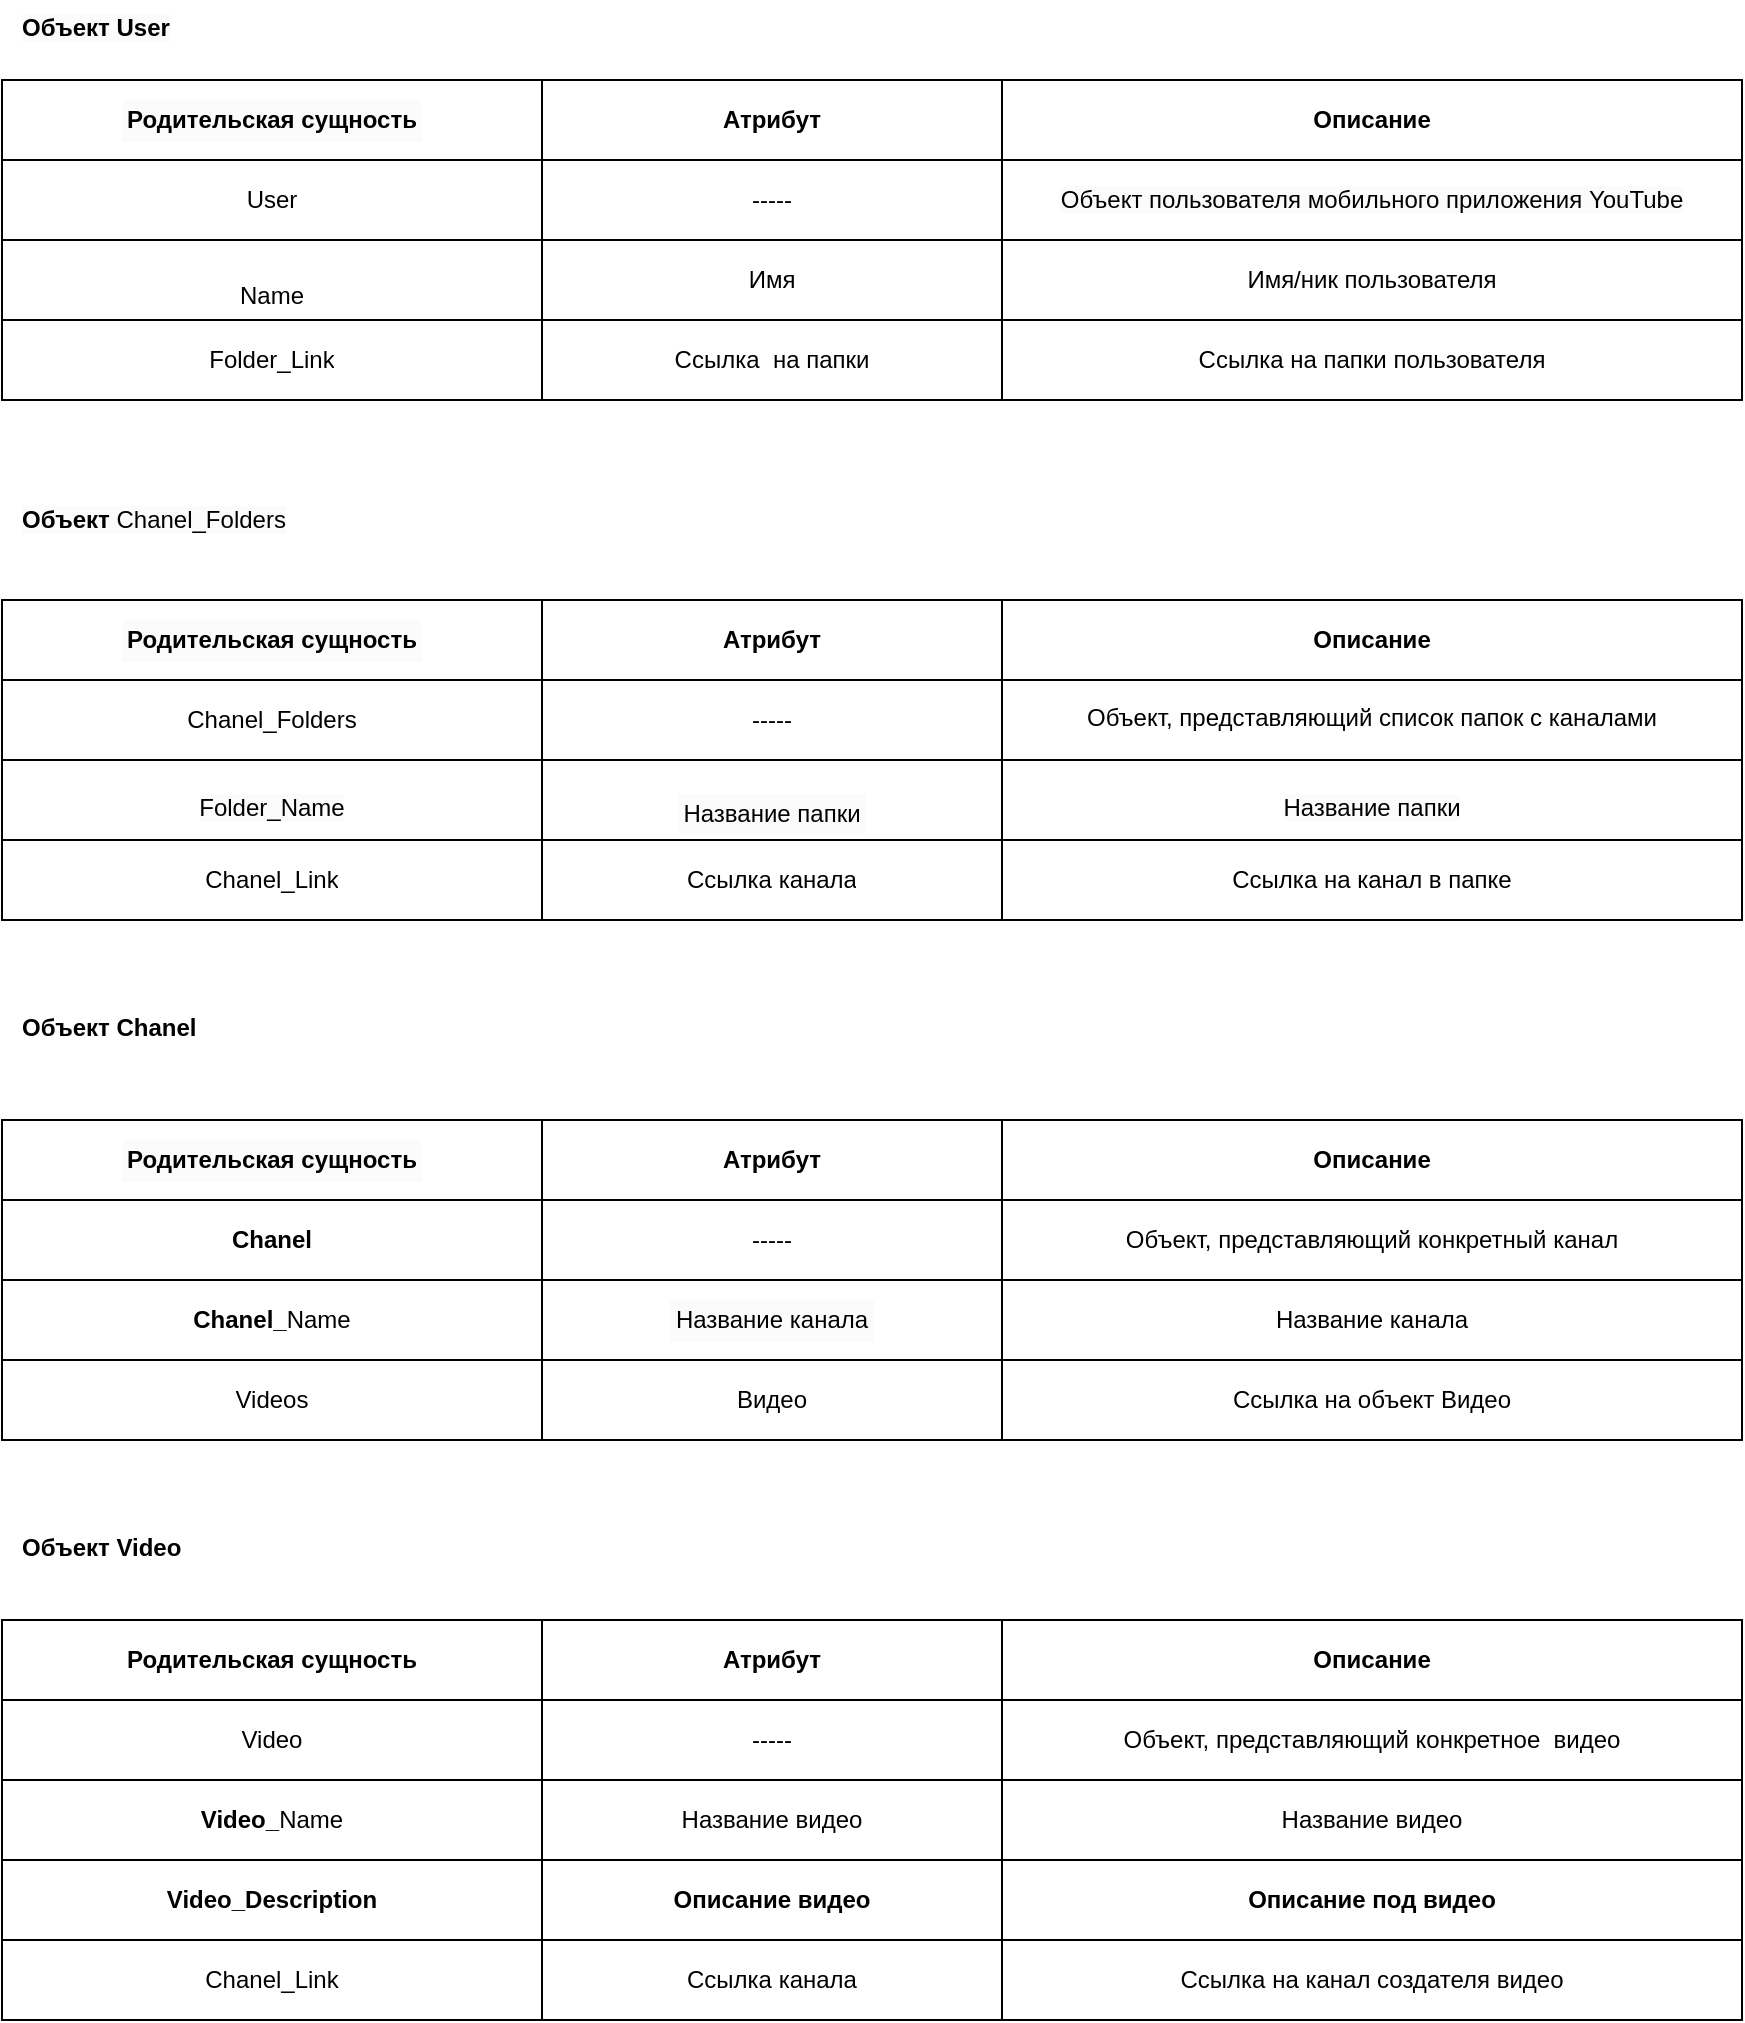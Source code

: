 <mxfile version="24.9.0">
  <diagram name="Страница — 1" id="p070dxP8Is9Z-vnADk26">
    <mxGraphModel dx="2074" dy="1127" grid="1" gridSize="10" guides="1" tooltips="1" connect="1" arrows="1" fold="1" page="1" pageScale="1" pageWidth="827" pageHeight="1169" math="0" shadow="0">
      <root>
        <mxCell id="0" />
        <mxCell id="1" parent="0" />
        <mxCell id="36PaBgcVKEWtEJvnA1RL-1" value="" style="shape=table;startSize=0;container=1;collapsible=0;childLayout=tableLayout;" parent="1" vertex="1">
          <mxGeometry x="70" y="80" width="870" height="160" as="geometry" />
        </mxCell>
        <mxCell id="36PaBgcVKEWtEJvnA1RL-2" value="" style="shape=tableRow;horizontal=0;startSize=0;swimlaneHead=0;swimlaneBody=0;strokeColor=inherit;top=0;left=0;bottom=0;right=0;collapsible=0;dropTarget=0;fillColor=none;points=[[0,0.5],[1,0.5]];portConstraint=eastwest;" parent="36PaBgcVKEWtEJvnA1RL-1" vertex="1">
          <mxGeometry width="870" height="40" as="geometry" />
        </mxCell>
        <mxCell id="36PaBgcVKEWtEJvnA1RL-3" value="&lt;meta charset=&quot;utf-8&quot;&gt;&lt;table style=&quot;forced-color-adjust: none; color: rgb(0, 0, 0); font-family: Helvetica; font-size: 12px; font-style: normal; font-variant-ligatures: normal; font-variant-caps: normal; font-weight: 400; letter-spacing: normal; orphans: 2; text-align: left; text-transform: none; widows: 2; word-spacing: 0px; -webkit-text-stroke-width: 0px; white-space: normal; background-color: rgb(251, 251, 251); text-decoration-thickness: initial; text-decoration-style: initial; text-decoration-color: initial;&quot;&gt;&lt;thead style=&quot;forced-color-adjust: none;&quot;&gt;&lt;tr style=&quot;forced-color-adjust: none;&quot;&gt;&lt;th style=&quot;forced-color-adjust: none;&quot;&gt;&lt;strong style=&quot;forced-color-adjust: none;&quot;&gt;Родительская сущность&lt;/strong&gt;&lt;/th&gt;&lt;/tr&gt;&lt;/thead&gt;&lt;/table&gt;" style="shape=partialRectangle;html=1;whiteSpace=wrap;connectable=0;strokeColor=inherit;overflow=hidden;fillColor=none;top=0;left=0;bottom=0;right=0;pointerEvents=1;" parent="36PaBgcVKEWtEJvnA1RL-2" vertex="1">
          <mxGeometry width="270" height="40" as="geometry">
            <mxRectangle width="270" height="40" as="alternateBounds" />
          </mxGeometry>
        </mxCell>
        <mxCell id="36PaBgcVKEWtEJvnA1RL-4" value="&lt;strong style=&quot;text-align: left;&quot;&gt;Атрибут&lt;/strong&gt;" style="shape=partialRectangle;html=1;whiteSpace=wrap;connectable=0;strokeColor=inherit;overflow=hidden;fillColor=none;top=0;left=0;bottom=0;right=0;pointerEvents=1;" parent="36PaBgcVKEWtEJvnA1RL-2" vertex="1">
          <mxGeometry x="270" width="230" height="40" as="geometry">
            <mxRectangle width="230" height="40" as="alternateBounds" />
          </mxGeometry>
        </mxCell>
        <mxCell id="36PaBgcVKEWtEJvnA1RL-5" value="&lt;strong style=&quot;text-align: left;&quot;&gt;Описание&lt;/strong&gt;" style="shape=partialRectangle;html=1;whiteSpace=wrap;connectable=0;strokeColor=inherit;overflow=hidden;fillColor=none;top=0;left=0;bottom=0;right=0;pointerEvents=1;" parent="36PaBgcVKEWtEJvnA1RL-2" vertex="1">
          <mxGeometry x="500" width="370" height="40" as="geometry">
            <mxRectangle width="370" height="40" as="alternateBounds" />
          </mxGeometry>
        </mxCell>
        <mxCell id="36PaBgcVKEWtEJvnA1RL-6" value="" style="shape=tableRow;horizontal=0;startSize=0;swimlaneHead=0;swimlaneBody=0;strokeColor=inherit;top=0;left=0;bottom=0;right=0;collapsible=0;dropTarget=0;fillColor=none;points=[[0,0.5],[1,0.5]];portConstraint=eastwest;" parent="36PaBgcVKEWtEJvnA1RL-1" vertex="1">
          <mxGeometry y="40" width="870" height="40" as="geometry" />
        </mxCell>
        <mxCell id="36PaBgcVKEWtEJvnA1RL-7" value="&lt;span style=&quot;text-align: left;&quot;&gt;User&lt;/span&gt;" style="shape=partialRectangle;html=1;whiteSpace=wrap;connectable=0;strokeColor=inherit;overflow=hidden;fillColor=none;top=0;left=0;bottom=0;right=0;pointerEvents=1;" parent="36PaBgcVKEWtEJvnA1RL-6" vertex="1">
          <mxGeometry width="270" height="40" as="geometry">
            <mxRectangle width="270" height="40" as="alternateBounds" />
          </mxGeometry>
        </mxCell>
        <mxCell id="36PaBgcVKEWtEJvnA1RL-8" value="-----" style="shape=partialRectangle;html=1;whiteSpace=wrap;connectable=0;strokeColor=inherit;overflow=hidden;fillColor=none;top=0;left=0;bottom=0;right=0;pointerEvents=1;" parent="36PaBgcVKEWtEJvnA1RL-6" vertex="1">
          <mxGeometry x="270" width="230" height="40" as="geometry">
            <mxRectangle width="230" height="40" as="alternateBounds" />
          </mxGeometry>
        </mxCell>
        <mxCell id="36PaBgcVKEWtEJvnA1RL-9" value="&lt;span style=&quot;color: rgb(0, 0, 0); font-family: Helvetica; font-size: 12px; font-style: normal; font-variant-ligatures: normal; font-variant-caps: normal; font-weight: 400; letter-spacing: normal; orphans: 2; text-align: left; text-indent: 0px; text-transform: none; widows: 2; word-spacing: 0px; -webkit-text-stroke-width: 0px; white-space: normal; background-color: rgb(251, 251, 251); text-decoration-thickness: initial; text-decoration-style: initial; text-decoration-color: initial; display: inline !important; float: none;&quot;&gt;Объект пользователя мобильного приложения YouTube&lt;/span&gt;" style="shape=partialRectangle;html=1;whiteSpace=wrap;connectable=0;strokeColor=inherit;overflow=hidden;fillColor=none;top=0;left=0;bottom=0;right=0;pointerEvents=1;" parent="36PaBgcVKEWtEJvnA1RL-6" vertex="1">
          <mxGeometry x="500" width="370" height="40" as="geometry">
            <mxRectangle width="370" height="40" as="alternateBounds" />
          </mxGeometry>
        </mxCell>
        <mxCell id="36PaBgcVKEWtEJvnA1RL-10" value="" style="shape=tableRow;horizontal=0;startSize=0;swimlaneHead=0;swimlaneBody=0;strokeColor=inherit;top=0;left=0;bottom=0;right=0;collapsible=0;dropTarget=0;fillColor=none;points=[[0,0.5],[1,0.5]];portConstraint=eastwest;" parent="36PaBgcVKEWtEJvnA1RL-1" vertex="1">
          <mxGeometry y="80" width="870" height="40" as="geometry" />
        </mxCell>
        <mxCell id="36PaBgcVKEWtEJvnA1RL-11" value="&lt;br&gt;&lt;div&gt;&lt;table&gt;&lt;tbody&gt;&lt;tr&gt;&lt;td&gt;Name&lt;/td&gt;&lt;/tr&gt;&lt;/tbody&gt;&lt;/table&gt;&lt;/div&gt;" style="shape=partialRectangle;html=1;whiteSpace=wrap;connectable=0;strokeColor=inherit;overflow=hidden;fillColor=none;top=0;left=0;bottom=0;right=0;pointerEvents=1;" parent="36PaBgcVKEWtEJvnA1RL-10" vertex="1">
          <mxGeometry width="270" height="40" as="geometry">
            <mxRectangle width="270" height="40" as="alternateBounds" />
          </mxGeometry>
        </mxCell>
        <mxCell id="36PaBgcVKEWtEJvnA1RL-12" value="&lt;table style=&quot;text-align: left;&quot;&gt;&lt;tbody&gt;&lt;tr&gt;&lt;td&gt;Имя&lt;br&gt;&lt;/td&gt;&lt;/tr&gt;&lt;/tbody&gt;&lt;/table&gt;" style="shape=partialRectangle;html=1;whiteSpace=wrap;connectable=0;strokeColor=inherit;overflow=hidden;fillColor=none;top=0;left=0;bottom=0;right=0;pointerEvents=1;" parent="36PaBgcVKEWtEJvnA1RL-10" vertex="1">
          <mxGeometry x="270" width="230" height="40" as="geometry">
            <mxRectangle width="230" height="40" as="alternateBounds" />
          </mxGeometry>
        </mxCell>
        <mxCell id="36PaBgcVKEWtEJvnA1RL-13" value="&lt;table style=&quot;text-align: left;&quot;&gt;&lt;tbody&gt;&lt;tr&gt;&lt;td&gt;Имя/ник пользователя&lt;/td&gt;&lt;/tr&gt;&lt;/tbody&gt;&lt;/table&gt;" style="shape=partialRectangle;html=1;whiteSpace=wrap;connectable=0;strokeColor=inherit;overflow=hidden;fillColor=none;top=0;left=0;bottom=0;right=0;pointerEvents=1;" parent="36PaBgcVKEWtEJvnA1RL-10" vertex="1">
          <mxGeometry x="500" width="370" height="40" as="geometry">
            <mxRectangle width="370" height="40" as="alternateBounds" />
          </mxGeometry>
        </mxCell>
        <mxCell id="36PaBgcVKEWtEJvnA1RL-14" value="" style="shape=tableRow;horizontal=0;startSize=0;swimlaneHead=0;swimlaneBody=0;strokeColor=inherit;top=0;left=0;bottom=0;right=0;collapsible=0;dropTarget=0;fillColor=none;points=[[0,0.5],[1,0.5]];portConstraint=eastwest;" parent="36PaBgcVKEWtEJvnA1RL-1" vertex="1">
          <mxGeometry y="120" width="870" height="40" as="geometry" />
        </mxCell>
        <mxCell id="36PaBgcVKEWtEJvnA1RL-15" value="&lt;span style=&quot;text-align: left;&quot;&gt;Folder_Link&lt;/span&gt;" style="shape=partialRectangle;html=1;whiteSpace=wrap;connectable=0;strokeColor=inherit;overflow=hidden;fillColor=none;top=0;left=0;bottom=0;right=0;pointerEvents=1;" parent="36PaBgcVKEWtEJvnA1RL-14" vertex="1">
          <mxGeometry width="270" height="40" as="geometry">
            <mxRectangle width="270" height="40" as="alternateBounds" />
          </mxGeometry>
        </mxCell>
        <mxCell id="36PaBgcVKEWtEJvnA1RL-16" value="&lt;span style=&quot;text-align: left;&quot;&gt;Ссылка&amp;nbsp; на папки&lt;/span&gt;" style="shape=partialRectangle;html=1;whiteSpace=wrap;connectable=0;strokeColor=inherit;overflow=hidden;fillColor=none;top=0;left=0;bottom=0;right=0;pointerEvents=1;" parent="36PaBgcVKEWtEJvnA1RL-14" vertex="1">
          <mxGeometry x="270" width="230" height="40" as="geometry">
            <mxRectangle width="230" height="40" as="alternateBounds" />
          </mxGeometry>
        </mxCell>
        <mxCell id="36PaBgcVKEWtEJvnA1RL-17" value="&lt;span style=&quot;text-align: left;&quot;&gt;Ссылка на папки пользователя&lt;/span&gt;" style="shape=partialRectangle;html=1;whiteSpace=wrap;connectable=0;strokeColor=inherit;overflow=hidden;fillColor=none;top=0;left=0;bottom=0;right=0;pointerEvents=1;" parent="36PaBgcVKEWtEJvnA1RL-14" vertex="1">
          <mxGeometry x="500" width="370" height="40" as="geometry">
            <mxRectangle width="370" height="40" as="alternateBounds" />
          </mxGeometry>
        </mxCell>
        <mxCell id="36PaBgcVKEWtEJvnA1RL-22" value="&lt;span style=&quot;color: rgb(0, 0, 0); font-family: Helvetica; font-size: 12px; font-style: normal; font-variant-ligatures: normal; font-variant-caps: normal; font-weight: 700; letter-spacing: normal; orphans: 2; text-align: left; text-indent: 0px; text-transform: none; widows: 2; word-spacing: 0px; -webkit-text-stroke-width: 0px; white-space: normal; background-color: rgb(251, 251, 251); text-decoration-thickness: initial; text-decoration-style: initial; text-decoration-color: initial; display: inline !important; float: none;&quot;&gt;Объект User&lt;/span&gt;&lt;br class=&quot;Apple-interchange-newline&quot;&gt;" style="text;whiteSpace=wrap;html=1;" parent="1" vertex="1">
          <mxGeometry x="77.5" y="40" width="110" height="30" as="geometry" />
        </mxCell>
        <mxCell id="36PaBgcVKEWtEJvnA1RL-23" value="" style="shape=table;startSize=0;container=1;collapsible=0;childLayout=tableLayout;movable=1;resizable=1;rotatable=1;deletable=1;editable=1;locked=0;connectable=1;" parent="1" vertex="1">
          <mxGeometry x="70" y="340" width="870" height="160" as="geometry" />
        </mxCell>
        <mxCell id="36PaBgcVKEWtEJvnA1RL-24" value="" style="shape=tableRow;horizontal=0;startSize=0;swimlaneHead=0;swimlaneBody=0;strokeColor=inherit;top=0;left=0;bottom=0;right=0;collapsible=0;dropTarget=0;fillColor=none;points=[[0,0.5],[1,0.5]];portConstraint=eastwest;movable=1;resizable=1;rotatable=1;deletable=1;editable=1;locked=0;connectable=1;" parent="36PaBgcVKEWtEJvnA1RL-23" vertex="1">
          <mxGeometry width="870" height="40" as="geometry" />
        </mxCell>
        <mxCell id="36PaBgcVKEWtEJvnA1RL-25" value="&lt;meta charset=&quot;utf-8&quot;&gt;&lt;table style=&quot;forced-color-adjust: none; color: rgb(0, 0, 0); font-family: Helvetica; font-size: 12px; font-style: normal; font-variant-ligatures: normal; font-variant-caps: normal; font-weight: 400; letter-spacing: normal; orphans: 2; text-align: left; text-transform: none; widows: 2; word-spacing: 0px; -webkit-text-stroke-width: 0px; white-space: normal; background-color: rgb(251, 251, 251); text-decoration-thickness: initial; text-decoration-style: initial; text-decoration-color: initial;&quot;&gt;&lt;thead style=&quot;forced-color-adjust: none;&quot;&gt;&lt;tr style=&quot;forced-color-adjust: none;&quot;&gt;&lt;th style=&quot;forced-color-adjust: none;&quot;&gt;&lt;strong style=&quot;forced-color-adjust: none;&quot;&gt;Родительская сущность&lt;/strong&gt;&lt;/th&gt;&lt;/tr&gt;&lt;/thead&gt;&lt;/table&gt;" style="shape=partialRectangle;html=1;whiteSpace=wrap;connectable=1;strokeColor=inherit;overflow=hidden;fillColor=none;top=0;left=0;bottom=0;right=0;pointerEvents=1;movable=1;resizable=1;rotatable=1;deletable=1;editable=1;locked=0;" parent="36PaBgcVKEWtEJvnA1RL-24" vertex="1">
          <mxGeometry width="270" height="40" as="geometry">
            <mxRectangle width="270" height="40" as="alternateBounds" />
          </mxGeometry>
        </mxCell>
        <mxCell id="36PaBgcVKEWtEJvnA1RL-26" value="&lt;strong style=&quot;text-align: left;&quot;&gt;Атрибут&lt;/strong&gt;" style="shape=partialRectangle;html=1;whiteSpace=wrap;connectable=1;strokeColor=inherit;overflow=hidden;fillColor=none;top=0;left=0;bottom=0;right=0;pointerEvents=1;movable=1;resizable=1;rotatable=1;deletable=1;editable=1;locked=0;" parent="36PaBgcVKEWtEJvnA1RL-24" vertex="1">
          <mxGeometry x="270" width="230" height="40" as="geometry">
            <mxRectangle width="230" height="40" as="alternateBounds" />
          </mxGeometry>
        </mxCell>
        <mxCell id="36PaBgcVKEWtEJvnA1RL-27" value="&lt;strong style=&quot;text-align: left;&quot;&gt;Описание&lt;/strong&gt;" style="shape=partialRectangle;html=1;whiteSpace=wrap;connectable=1;strokeColor=inherit;overflow=hidden;fillColor=none;top=0;left=0;bottom=0;right=0;pointerEvents=1;movable=1;resizable=1;rotatable=1;deletable=1;editable=1;locked=0;" parent="36PaBgcVKEWtEJvnA1RL-24" vertex="1">
          <mxGeometry x="500" width="370" height="40" as="geometry">
            <mxRectangle width="370" height="40" as="alternateBounds" />
          </mxGeometry>
        </mxCell>
        <mxCell id="36PaBgcVKEWtEJvnA1RL-28" value="" style="shape=tableRow;horizontal=0;startSize=0;swimlaneHead=0;swimlaneBody=0;strokeColor=inherit;top=0;left=0;bottom=0;right=0;collapsible=0;dropTarget=0;fillColor=none;points=[[0,0.5],[1,0.5]];portConstraint=eastwest;movable=1;resizable=1;rotatable=1;deletable=1;editable=1;locked=0;connectable=1;" parent="36PaBgcVKEWtEJvnA1RL-23" vertex="1">
          <mxGeometry y="40" width="870" height="40" as="geometry" />
        </mxCell>
        <mxCell id="36PaBgcVKEWtEJvnA1RL-29" value="&lt;span style=&quot;text-align: left;&quot;&gt;Chanel_Folders&lt;/span&gt;" style="shape=partialRectangle;html=1;whiteSpace=wrap;connectable=1;strokeColor=inherit;overflow=hidden;fillColor=none;top=0;left=0;bottom=0;right=0;pointerEvents=1;movable=1;resizable=1;rotatable=1;deletable=1;editable=1;locked=0;" parent="36PaBgcVKEWtEJvnA1RL-28" vertex="1">
          <mxGeometry width="270" height="40" as="geometry">
            <mxRectangle width="270" height="40" as="alternateBounds" />
          </mxGeometry>
        </mxCell>
        <mxCell id="36PaBgcVKEWtEJvnA1RL-30" value="-----" style="shape=partialRectangle;html=1;whiteSpace=wrap;connectable=1;strokeColor=inherit;overflow=hidden;fillColor=none;top=0;left=0;bottom=0;right=0;pointerEvents=1;movable=1;resizable=1;rotatable=1;deletable=1;editable=1;locked=0;" parent="36PaBgcVKEWtEJvnA1RL-28" vertex="1">
          <mxGeometry x="270" width="230" height="40" as="geometry">
            <mxRectangle width="230" height="40" as="alternateBounds" />
          </mxGeometry>
        </mxCell>
        <mxCell id="36PaBgcVKEWtEJvnA1RL-31" value="&lt;table style=&quot;&quot;&gt;&lt;tbody&gt;&lt;tr&gt;&lt;td&gt;Объект, представляющий список папок с каналами&lt;/td&gt;&lt;/tr&gt;&lt;tr&gt;&lt;/tr&gt;&lt;/tbody&gt;&lt;/table&gt;" style="shape=partialRectangle;html=1;whiteSpace=wrap;connectable=1;strokeColor=inherit;overflow=hidden;fillColor=none;top=0;left=0;bottom=0;right=0;pointerEvents=1;align=center;movable=1;resizable=1;rotatable=1;deletable=1;editable=1;locked=0;" parent="36PaBgcVKEWtEJvnA1RL-28" vertex="1">
          <mxGeometry x="500" width="370" height="40" as="geometry">
            <mxRectangle width="370" height="40" as="alternateBounds" />
          </mxGeometry>
        </mxCell>
        <mxCell id="36PaBgcVKEWtEJvnA1RL-32" value="" style="shape=tableRow;horizontal=0;startSize=0;swimlaneHead=0;swimlaneBody=0;strokeColor=inherit;top=0;left=0;bottom=0;right=0;collapsible=0;dropTarget=0;fillColor=none;points=[[0,0.5],[1,0.5]];portConstraint=eastwest;movable=1;resizable=1;rotatable=1;deletable=1;editable=1;locked=0;connectable=1;" parent="36PaBgcVKEWtEJvnA1RL-23" vertex="1">
          <mxGeometry y="80" width="870" height="40" as="geometry" />
        </mxCell>
        <mxCell id="36PaBgcVKEWtEJvnA1RL-33" value="&#xa;&lt;span style=&quot;color: rgb(0, 0, 0); font-family: Helvetica; font-size: 12px; font-style: normal; font-variant-ligatures: normal; font-variant-caps: normal; font-weight: 400; letter-spacing: normal; orphans: 2; text-align: left; text-indent: 0px; text-transform: none; widows: 2; word-spacing: 0px; -webkit-text-stroke-width: 0px; white-space: normal; background-color: rgb(251, 251, 251); text-decoration-thickness: initial; text-decoration-style: initial; text-decoration-color: initial; display: inline !important; float: none;&quot;&gt;Folder_Name&lt;/span&gt;&#xa;&#xa;" style="shape=partialRectangle;html=1;whiteSpace=wrap;connectable=1;strokeColor=inherit;overflow=hidden;fillColor=none;top=0;left=0;bottom=0;right=0;pointerEvents=1;movable=1;resizable=1;rotatable=1;deletable=1;editable=1;locked=0;" parent="36PaBgcVKEWtEJvnA1RL-32" vertex="1">
          <mxGeometry width="270" height="40" as="geometry">
            <mxRectangle width="270" height="40" as="alternateBounds" />
          </mxGeometry>
        </mxCell>
        <mxCell id="36PaBgcVKEWtEJvnA1RL-34" value="&#xa;&lt;table style=&quot;forced-color-adjust: none; color: rgb(0, 0, 0); font-family: Helvetica; font-size: 12px; font-style: normal; font-variant-ligatures: normal; font-variant-caps: normal; font-weight: 400; letter-spacing: normal; orphans: 2; text-transform: none; widows: 2; word-spacing: 0px; -webkit-text-stroke-width: 0px; white-space: normal; background-color: rgb(251, 251, 251); text-decoration-thickness: initial; text-decoration-style: initial; text-decoration-color: initial; text-align: left;&quot;&gt;&lt;tbody style=&quot;forced-color-adjust: none;&quot;&gt;&lt;tr style=&quot;forced-color-adjust: none;&quot;&gt;&lt;td style=&quot;forced-color-adjust: none;&quot;&gt;Название папки&lt;/td&gt;&lt;/tr&gt;&lt;/tbody&gt;&lt;/table&gt;&#xa;&#xa;" style="shape=partialRectangle;html=1;whiteSpace=wrap;connectable=1;strokeColor=inherit;overflow=hidden;fillColor=none;top=0;left=0;bottom=0;right=0;pointerEvents=1;movable=1;resizable=1;rotatable=1;deletable=1;editable=1;locked=0;" parent="36PaBgcVKEWtEJvnA1RL-32" vertex="1">
          <mxGeometry x="270" width="230" height="40" as="geometry">
            <mxRectangle width="230" height="40" as="alternateBounds" />
          </mxGeometry>
        </mxCell>
        <mxCell id="36PaBgcVKEWtEJvnA1RL-35" value="&#xa;&lt;span style=&quot;color: rgb(0, 0, 0); font-family: Helvetica; font-size: 12px; font-style: normal; font-variant-ligatures: normal; font-variant-caps: normal; font-weight: 400; letter-spacing: normal; orphans: 2; text-align: left; text-indent: 0px; text-transform: none; widows: 2; word-spacing: 0px; -webkit-text-stroke-width: 0px; white-space: normal; background-color: rgb(251, 251, 251); text-decoration-thickness: initial; text-decoration-style: initial; text-decoration-color: initial; display: inline !important; float: none;&quot;&gt;Название папки&lt;/span&gt;&#xa;&#xa;" style="shape=partialRectangle;html=1;whiteSpace=wrap;connectable=1;strokeColor=inherit;overflow=hidden;fillColor=none;top=0;left=0;bottom=0;right=0;pointerEvents=1;movable=1;resizable=1;rotatable=1;deletable=1;editable=1;locked=0;" parent="36PaBgcVKEWtEJvnA1RL-32" vertex="1">
          <mxGeometry x="500" width="370" height="40" as="geometry">
            <mxRectangle width="370" height="40" as="alternateBounds" />
          </mxGeometry>
        </mxCell>
        <mxCell id="36PaBgcVKEWtEJvnA1RL-40" value="" style="shape=tableRow;horizontal=0;startSize=0;swimlaneHead=0;swimlaneBody=0;strokeColor=inherit;top=0;left=0;bottom=0;right=0;collapsible=0;dropTarget=0;fillColor=none;points=[[0,0.5],[1,0.5]];portConstraint=eastwest;movable=1;resizable=1;rotatable=1;deletable=1;editable=1;locked=0;connectable=1;" parent="36PaBgcVKEWtEJvnA1RL-23" vertex="1">
          <mxGeometry y="120" width="870" height="40" as="geometry" />
        </mxCell>
        <mxCell id="36PaBgcVKEWtEJvnA1RL-41" value="&lt;span style=&quot;text-align: left;&quot;&gt;Chanel_Link&lt;/span&gt;" style="shape=partialRectangle;html=1;whiteSpace=wrap;connectable=1;strokeColor=inherit;overflow=hidden;fillColor=none;top=0;left=0;bottom=0;right=0;pointerEvents=1;movable=1;resizable=1;rotatable=1;deletable=1;editable=1;locked=0;" parent="36PaBgcVKEWtEJvnA1RL-40" vertex="1">
          <mxGeometry width="270" height="40" as="geometry">
            <mxRectangle width="270" height="40" as="alternateBounds" />
          </mxGeometry>
        </mxCell>
        <mxCell id="36PaBgcVKEWtEJvnA1RL-42" value="&lt;span style=&quot;text-align: left;&quot;&gt;Ссылка канала&lt;/span&gt;" style="shape=partialRectangle;html=1;whiteSpace=wrap;connectable=1;strokeColor=inherit;overflow=hidden;fillColor=none;top=0;left=0;bottom=0;right=0;pointerEvents=1;movable=1;resizable=1;rotatable=1;deletable=1;editable=1;locked=0;" parent="36PaBgcVKEWtEJvnA1RL-40" vertex="1">
          <mxGeometry x="270" width="230" height="40" as="geometry">
            <mxRectangle width="230" height="40" as="alternateBounds" />
          </mxGeometry>
        </mxCell>
        <mxCell id="36PaBgcVKEWtEJvnA1RL-43" value="&lt;span style=&quot;text-align: left;&quot;&gt;Ссылка на канал в папке&lt;/span&gt;" style="shape=partialRectangle;html=1;whiteSpace=wrap;connectable=1;strokeColor=inherit;overflow=hidden;fillColor=none;top=0;left=0;bottom=0;right=0;pointerEvents=1;movable=1;resizable=1;rotatable=1;deletable=1;editable=1;locked=0;" parent="36PaBgcVKEWtEJvnA1RL-40" vertex="1">
          <mxGeometry x="500" width="370" height="40" as="geometry">
            <mxRectangle width="370" height="40" as="alternateBounds" />
          </mxGeometry>
        </mxCell>
        <mxCell id="36PaBgcVKEWtEJvnA1RL-44" value="&lt;h4 style=&quot;forced-color-adjust: none; color: rgb(0, 0, 0); font-family: Helvetica; font-size: 12px; font-style: normal; font-variant-ligatures: normal; font-variant-caps: normal; letter-spacing: normal; orphans: 2; text-align: left; text-indent: 0px; text-transform: none; widows: 2; word-spacing: 0px; -webkit-text-stroke-width: 0px; white-space: normal; background-color: rgb(251, 251, 251); text-decoration-thickness: initial; text-decoration-style: initial; text-decoration-color: initial;&quot;&gt;Объект&amp;nbsp;&lt;span style=&quot;background-color: initial; font-weight: normal;&quot;&gt;Chanel_Folders&lt;/span&gt;&lt;/h4&gt;" style="text;whiteSpace=wrap;html=1;fontFamily=Helvetica;fontSize=12;fontColor=default;" parent="1" vertex="1">
          <mxGeometry x="77.5" y="270" width="130" height="30" as="geometry" />
        </mxCell>
        <mxCell id="36PaBgcVKEWtEJvnA1RL-45" value="" style="shape=table;startSize=0;container=1;collapsible=0;childLayout=tableLayout;" parent="1" vertex="1">
          <mxGeometry x="70" y="600" width="870" height="160" as="geometry" />
        </mxCell>
        <mxCell id="36PaBgcVKEWtEJvnA1RL-46" value="" style="shape=tableRow;horizontal=0;startSize=0;swimlaneHead=0;swimlaneBody=0;strokeColor=inherit;top=0;left=0;bottom=0;right=0;collapsible=0;dropTarget=0;fillColor=none;points=[[0,0.5],[1,0.5]];portConstraint=eastwest;" parent="36PaBgcVKEWtEJvnA1RL-45" vertex="1">
          <mxGeometry width="870" height="40" as="geometry" />
        </mxCell>
        <mxCell id="36PaBgcVKEWtEJvnA1RL-47" value="&lt;meta charset=&quot;utf-8&quot;&gt;&lt;table style=&quot;forced-color-adjust: none; color: rgb(0, 0, 0); font-family: Helvetica; font-size: 12px; font-style: normal; font-variant-ligatures: normal; font-variant-caps: normal; font-weight: 400; letter-spacing: normal; orphans: 2; text-align: left; text-transform: none; widows: 2; word-spacing: 0px; -webkit-text-stroke-width: 0px; white-space: normal; background-color: rgb(251, 251, 251); text-decoration-thickness: initial; text-decoration-style: initial; text-decoration-color: initial;&quot;&gt;&lt;thead style=&quot;forced-color-adjust: none;&quot;&gt;&lt;tr style=&quot;forced-color-adjust: none;&quot;&gt;&lt;th style=&quot;forced-color-adjust: none;&quot;&gt;&lt;strong style=&quot;forced-color-adjust: none;&quot;&gt;Родительская сущность&lt;/strong&gt;&lt;/th&gt;&lt;/tr&gt;&lt;/thead&gt;&lt;/table&gt;" style="shape=partialRectangle;html=1;whiteSpace=wrap;connectable=0;strokeColor=inherit;overflow=hidden;fillColor=none;top=0;left=0;bottom=0;right=0;pointerEvents=1;" parent="36PaBgcVKEWtEJvnA1RL-46" vertex="1">
          <mxGeometry width="270" height="40" as="geometry">
            <mxRectangle width="270" height="40" as="alternateBounds" />
          </mxGeometry>
        </mxCell>
        <mxCell id="36PaBgcVKEWtEJvnA1RL-48" value="&lt;strong style=&quot;text-align: left;&quot;&gt;Атрибут&lt;/strong&gt;" style="shape=partialRectangle;html=1;whiteSpace=wrap;connectable=0;strokeColor=inherit;overflow=hidden;fillColor=none;top=0;left=0;bottom=0;right=0;pointerEvents=1;" parent="36PaBgcVKEWtEJvnA1RL-46" vertex="1">
          <mxGeometry x="270" width="230" height="40" as="geometry">
            <mxRectangle width="230" height="40" as="alternateBounds" />
          </mxGeometry>
        </mxCell>
        <mxCell id="36PaBgcVKEWtEJvnA1RL-49" value="&lt;strong style=&quot;text-align: left;&quot;&gt;Описание&lt;/strong&gt;" style="shape=partialRectangle;html=1;whiteSpace=wrap;connectable=0;strokeColor=inherit;overflow=hidden;fillColor=none;top=0;left=0;bottom=0;right=0;pointerEvents=1;" parent="36PaBgcVKEWtEJvnA1RL-46" vertex="1">
          <mxGeometry x="500" width="370" height="40" as="geometry">
            <mxRectangle width="370" height="40" as="alternateBounds" />
          </mxGeometry>
        </mxCell>
        <mxCell id="36PaBgcVKEWtEJvnA1RL-50" value="" style="shape=tableRow;horizontal=0;startSize=0;swimlaneHead=0;swimlaneBody=0;strokeColor=inherit;top=0;left=0;bottom=0;right=0;collapsible=0;dropTarget=0;fillColor=none;points=[[0,0.5],[1,0.5]];portConstraint=eastwest;" parent="36PaBgcVKEWtEJvnA1RL-45" vertex="1">
          <mxGeometry y="40" width="870" height="40" as="geometry" />
        </mxCell>
        <mxCell id="36PaBgcVKEWtEJvnA1RL-51" value="&lt;b style=&quot;text-align: left;&quot;&gt;Chanel&lt;/b&gt;" style="shape=partialRectangle;html=1;whiteSpace=wrap;connectable=0;strokeColor=inherit;overflow=hidden;fillColor=none;top=0;left=0;bottom=0;right=0;pointerEvents=1;" parent="36PaBgcVKEWtEJvnA1RL-50" vertex="1">
          <mxGeometry width="270" height="40" as="geometry">
            <mxRectangle width="270" height="40" as="alternateBounds" />
          </mxGeometry>
        </mxCell>
        <mxCell id="36PaBgcVKEWtEJvnA1RL-52" value="-----" style="shape=partialRectangle;html=1;whiteSpace=wrap;connectable=0;strokeColor=inherit;overflow=hidden;fillColor=none;top=0;left=0;bottom=0;right=0;pointerEvents=1;" parent="36PaBgcVKEWtEJvnA1RL-50" vertex="1">
          <mxGeometry x="270" width="230" height="40" as="geometry">
            <mxRectangle width="230" height="40" as="alternateBounds" />
          </mxGeometry>
        </mxCell>
        <mxCell id="36PaBgcVKEWtEJvnA1RL-53" value="&lt;span style=&quot;text-align: left;&quot;&gt;Объект, представляющий конкретный канал&lt;/span&gt;" style="shape=partialRectangle;html=1;whiteSpace=wrap;connectable=0;strokeColor=inherit;overflow=hidden;fillColor=none;top=0;left=0;bottom=0;right=0;pointerEvents=1;align=center;" parent="36PaBgcVKEWtEJvnA1RL-50" vertex="1">
          <mxGeometry x="500" width="370" height="40" as="geometry">
            <mxRectangle width="370" height="40" as="alternateBounds" />
          </mxGeometry>
        </mxCell>
        <mxCell id="36PaBgcVKEWtEJvnA1RL-58" value="" style="shape=tableRow;horizontal=0;startSize=0;swimlaneHead=0;swimlaneBody=0;strokeColor=inherit;top=0;left=0;bottom=0;right=0;collapsible=0;dropTarget=0;fillColor=none;points=[[0,0.5],[1,0.5]];portConstraint=eastwest;" parent="36PaBgcVKEWtEJvnA1RL-45" vertex="1">
          <mxGeometry y="80" width="870" height="40" as="geometry" />
        </mxCell>
        <mxCell id="36PaBgcVKEWtEJvnA1RL-59" value="&lt;b style=&quot;text-align: left;&quot;&gt;Chanel_&lt;/b&gt;&lt;span style=&quot;text-align: left;&quot;&gt;Name&lt;/span&gt;" style="shape=partialRectangle;html=1;whiteSpace=wrap;connectable=0;strokeColor=inherit;overflow=hidden;fillColor=none;top=0;left=0;bottom=0;right=0;pointerEvents=1;" parent="36PaBgcVKEWtEJvnA1RL-58" vertex="1">
          <mxGeometry width="270" height="40" as="geometry">
            <mxRectangle width="270" height="40" as="alternateBounds" />
          </mxGeometry>
        </mxCell>
        <mxCell id="36PaBgcVKEWtEJvnA1RL-60" value="&lt;table style=&quot;forced-color-adjust: none; color: rgb(0, 0, 0); font-family: Helvetica; font-size: 12px; font-style: normal; font-variant-ligatures: normal; font-variant-caps: normal; font-weight: 400; letter-spacing: normal; orphans: 2; text-align: left; text-transform: none; widows: 2; word-spacing: 0px; -webkit-text-stroke-width: 0px; white-space: normal; background-color: rgb(251, 251, 251); text-decoration-thickness: initial; text-decoration-style: initial; text-decoration-color: initial;&quot;&gt;&lt;tbody style=&quot;forced-color-adjust: none;&quot;&gt;&lt;tr style=&quot;forced-color-adjust: none;&quot;&gt;&lt;td style=&quot;forced-color-adjust: none;&quot;&gt;Название канала&lt;/td&gt;&lt;/tr&gt;&lt;/tbody&gt;&lt;/table&gt;" style="shape=partialRectangle;html=1;whiteSpace=wrap;connectable=0;strokeColor=inherit;overflow=hidden;fillColor=none;top=0;left=0;bottom=0;right=0;pointerEvents=1;" parent="36PaBgcVKEWtEJvnA1RL-58" vertex="1">
          <mxGeometry x="270" width="230" height="40" as="geometry">
            <mxRectangle width="230" height="40" as="alternateBounds" />
          </mxGeometry>
        </mxCell>
        <mxCell id="36PaBgcVKEWtEJvnA1RL-61" value="&lt;table style=&quot;text-align: left;&quot;&gt;&lt;tbody&gt;&lt;tr&gt;&lt;td&gt;Название канала&lt;/td&gt;&lt;/tr&gt;&lt;/tbody&gt;&lt;/table&gt;" style="shape=partialRectangle;html=1;whiteSpace=wrap;connectable=0;strokeColor=inherit;overflow=hidden;fillColor=none;top=0;left=0;bottom=0;right=0;pointerEvents=1;" parent="36PaBgcVKEWtEJvnA1RL-58" vertex="1">
          <mxGeometry x="500" width="370" height="40" as="geometry">
            <mxRectangle width="370" height="40" as="alternateBounds" />
          </mxGeometry>
        </mxCell>
        <mxCell id="36PaBgcVKEWtEJvnA1RL-62" value="" style="shape=tableRow;horizontal=0;startSize=0;swimlaneHead=0;swimlaneBody=0;strokeColor=inherit;top=0;left=0;bottom=0;right=0;collapsible=0;dropTarget=0;fillColor=none;points=[[0,0.5],[1,0.5]];portConstraint=eastwest;" parent="36PaBgcVKEWtEJvnA1RL-45" vertex="1">
          <mxGeometry y="120" width="870" height="40" as="geometry" />
        </mxCell>
        <mxCell id="36PaBgcVKEWtEJvnA1RL-63" value="&lt;div style=&quot;text-align: left;&quot;&gt;&lt;span style=&quot;background-color: initial;&quot;&gt;Videos&lt;/span&gt;&lt;/div&gt;" style="shape=partialRectangle;html=1;whiteSpace=wrap;connectable=0;strokeColor=inherit;overflow=hidden;fillColor=none;top=0;left=0;bottom=0;right=0;pointerEvents=1;" parent="36PaBgcVKEWtEJvnA1RL-62" vertex="1">
          <mxGeometry width="270" height="40" as="geometry">
            <mxRectangle width="270" height="40" as="alternateBounds" />
          </mxGeometry>
        </mxCell>
        <mxCell id="36PaBgcVKEWtEJvnA1RL-64" value="&lt;table style=&quot;text-align: left;&quot;&gt;&lt;tbody&gt;&lt;tr&gt;&lt;td&gt;Видео&lt;/td&gt;&lt;/tr&gt;&lt;/tbody&gt;&lt;/table&gt;" style="shape=partialRectangle;html=1;whiteSpace=wrap;connectable=0;strokeColor=inherit;overflow=hidden;fillColor=none;top=0;left=0;bottom=0;right=0;pointerEvents=1;" parent="36PaBgcVKEWtEJvnA1RL-62" vertex="1">
          <mxGeometry x="270" width="230" height="40" as="geometry">
            <mxRectangle width="230" height="40" as="alternateBounds" />
          </mxGeometry>
        </mxCell>
        <mxCell id="36PaBgcVKEWtEJvnA1RL-65" value="&lt;span style=&quot;text-align: left;&quot;&gt;Ссылка на объект Видео&lt;/span&gt;" style="shape=partialRectangle;html=1;whiteSpace=wrap;connectable=0;strokeColor=inherit;overflow=hidden;fillColor=none;top=0;left=0;bottom=0;right=0;pointerEvents=1;" parent="36PaBgcVKEWtEJvnA1RL-62" vertex="1">
          <mxGeometry x="500" width="370" height="40" as="geometry">
            <mxRectangle width="370" height="40" as="alternateBounds" />
          </mxGeometry>
        </mxCell>
        <mxCell id="36PaBgcVKEWtEJvnA1RL-70" value="&lt;b&gt;Объект Chanel&lt;/b&gt;" style="text;whiteSpace=wrap;html=1;fontFamily=Helvetica;fontSize=12;fontColor=default;" parent="1" vertex="1">
          <mxGeometry x="77.5" y="540" width="95" height="30" as="geometry" />
        </mxCell>
        <mxCell id="wwzh0MijJ8-WMzG43zlQ-9" value="&lt;table style=&quot;text-align: left;&quot;&gt;&lt;thead&gt;&lt;tr&gt;&lt;th&gt;&lt;strong&gt;Родительская сущность&lt;/strong&gt;&lt;/th&gt;&lt;/tr&gt;&lt;/thead&gt;&lt;/table&gt;" style="rounded=0;whiteSpace=wrap;html=1;" vertex="1" parent="1">
          <mxGeometry x="70" y="850" width="270" height="40" as="geometry" />
        </mxCell>
        <mxCell id="wwzh0MijJ8-WMzG43zlQ-10" value="&lt;strong style=&quot;text-align: left;&quot;&gt;Атрибут&lt;/strong&gt;" style="rounded=0;whiteSpace=wrap;html=1;" vertex="1" parent="1">
          <mxGeometry x="340" y="850" width="230" height="40" as="geometry" />
        </mxCell>
        <mxCell id="wwzh0MijJ8-WMzG43zlQ-11" value="&lt;strong style=&quot;text-align: left;&quot;&gt;Описание&lt;/strong&gt;" style="rounded=0;whiteSpace=wrap;html=1;" vertex="1" parent="1">
          <mxGeometry x="570" y="850" width="370" height="40" as="geometry" />
        </mxCell>
        <mxCell id="wwzh0MijJ8-WMzG43zlQ-12" value="&lt;b&gt;Объект Video&lt;/b&gt;" style="text;whiteSpace=wrap;html=1;fontFamily=Helvetica;fontSize=12;fontColor=default;" vertex="1" parent="1">
          <mxGeometry x="77.5" y="800" width="95" height="30" as="geometry" />
        </mxCell>
        <mxCell id="wwzh0MijJ8-WMzG43zlQ-13" value="&lt;div style=&quot;text-align: left;&quot;&gt;Video&lt;/div&gt;" style="rounded=0;whiteSpace=wrap;html=1;" vertex="1" parent="1">
          <mxGeometry x="70" y="890" width="270" height="40" as="geometry" />
        </mxCell>
        <mxCell id="wwzh0MijJ8-WMzG43zlQ-14" value="-----" style="rounded=0;whiteSpace=wrap;html=1;" vertex="1" parent="1">
          <mxGeometry x="340" y="890" width="230" height="40" as="geometry" />
        </mxCell>
        <mxCell id="wwzh0MijJ8-WMzG43zlQ-15" value="&lt;span style=&quot;text-align: left;&quot;&gt;Объект, представляющий конкретное&amp;nbsp; видео&lt;/span&gt;" style="rounded=0;whiteSpace=wrap;html=1;" vertex="1" parent="1">
          <mxGeometry x="570" y="890" width="370" height="40" as="geometry" />
        </mxCell>
        <mxCell id="wwzh0MijJ8-WMzG43zlQ-16" value="&lt;b style=&quot;text-align: left;&quot;&gt;Video_&lt;/b&gt;&lt;span style=&quot;text-align: left;&quot;&gt;Name&lt;/span&gt;" style="rounded=0;whiteSpace=wrap;html=1;" vertex="1" parent="1">
          <mxGeometry x="70" y="930" width="270" height="40" as="geometry" />
        </mxCell>
        <mxCell id="wwzh0MijJ8-WMzG43zlQ-17" value="&lt;table style=&quot;text-align: left;&quot;&gt;&lt;tbody&gt;&lt;tr&gt;&lt;td&gt;Название видео&lt;/td&gt;&lt;/tr&gt;&lt;/tbody&gt;&lt;/table&gt;" style="rounded=0;whiteSpace=wrap;html=1;" vertex="1" parent="1">
          <mxGeometry x="340" y="930" width="230" height="40" as="geometry" />
        </mxCell>
        <mxCell id="wwzh0MijJ8-WMzG43zlQ-18" value="&lt;table style=&quot;text-align: left;&quot;&gt;&lt;tbody&gt;&lt;tr&gt;&lt;td&gt;Название видео&lt;/td&gt;&lt;/tr&gt;&lt;/tbody&gt;&lt;/table&gt;" style="rounded=0;whiteSpace=wrap;html=1;" vertex="1" parent="1">
          <mxGeometry x="570" y="930" width="370" height="40" as="geometry" />
        </mxCell>
        <mxCell id="wwzh0MijJ8-WMzG43zlQ-19" value="&lt;span style=&quot;text-align: left;&quot;&gt;Chanel_Link&lt;/span&gt;" style="rounded=0;whiteSpace=wrap;html=1;" vertex="1" parent="1">
          <mxGeometry x="70" y="1010" width="270" height="40" as="geometry" />
        </mxCell>
        <mxCell id="wwzh0MijJ8-WMzG43zlQ-20" value="&lt;span style=&quot;text-align: left;&quot;&gt;Ссылка канала&lt;/span&gt;" style="rounded=0;whiteSpace=wrap;html=1;" vertex="1" parent="1">
          <mxGeometry x="340" y="1010" width="230" height="40" as="geometry" />
        </mxCell>
        <mxCell id="wwzh0MijJ8-WMzG43zlQ-21" value="&lt;span style=&quot;text-align: left;&quot;&gt;Ссылка на канал создателя видео&lt;/span&gt;" style="rounded=0;whiteSpace=wrap;html=1;" vertex="1" parent="1">
          <mxGeometry x="570" y="1010" width="370" height="40" as="geometry" />
        </mxCell>
        <mxCell id="wwzh0MijJ8-WMzG43zlQ-25" value="&lt;b style=&quot;text-align: left;&quot;&gt;Video_Description&lt;/b&gt;" style="rounded=0;whiteSpace=wrap;html=1;" vertex="1" parent="1">
          <mxGeometry x="70" y="970" width="270" height="40" as="geometry" />
        </mxCell>
        <mxCell id="wwzh0MijJ8-WMzG43zlQ-26" value="&lt;strong style=&quot;text-align: left;&quot;&gt;Описание видео&lt;/strong&gt;" style="rounded=0;whiteSpace=wrap;html=1;" vertex="1" parent="1">
          <mxGeometry x="340" y="970" width="230" height="40" as="geometry" />
        </mxCell>
        <mxCell id="wwzh0MijJ8-WMzG43zlQ-27" value="&lt;strong style=&quot;text-align: left;&quot;&gt;Описание под видео&lt;/strong&gt;" style="rounded=0;whiteSpace=wrap;html=1;" vertex="1" parent="1">
          <mxGeometry x="570" y="970" width="370" height="40" as="geometry" />
        </mxCell>
      </root>
    </mxGraphModel>
  </diagram>
</mxfile>
